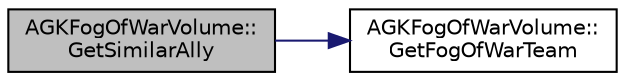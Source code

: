 digraph "AGKFogOfWarVolume::GetSimilarAlly"
{
 // LATEX_PDF_SIZE
  edge [fontname="Helvetica",fontsize="10",labelfontname="Helvetica",labelfontsize="10"];
  node [fontname="Helvetica",fontsize="10",shape=record];
  rankdir="LR";
  Node1 [label="AGKFogOfWarVolume::\lGetSimilarAlly",height=0.2,width=0.4,color="black", fillcolor="grey75", style="filled", fontcolor="black",tooltip="Returns the fog of war that was drawn for given TeamHash."];
  Node1 -> Node2 [color="midnightblue",fontsize="10",style="solid",fontname="Helvetica"];
  Node2 [label="AGKFogOfWarVolume::\lGetFogOfWarTeam",height=0.2,width=0.4,color="black", fillcolor="white", style="filled",URL="$classAGKFogOfWarVolume.html#aa6f7349a5ed0f01f7385510f6333e974",tooltip=" "];
}
